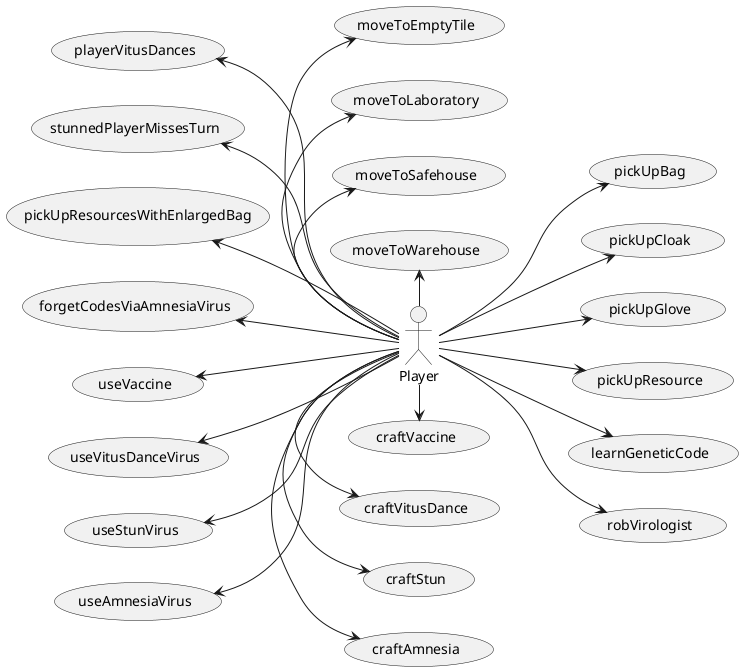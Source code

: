 @startuml
left to right direction
actor Player as P
'actor Controller as C

'kérdés mindegyikre: magadra vagy másra?
'van e más játékos a mezőn?
'kérdések counterimpactben: van e azon, akin alkalmazták, cloak, glove vagy vaccine
(useAmnesiaVirus) as uAv
(useStunVirus) as uSv
(useVitusDanceVirus) as uVdv
(useVaccine) as uV

/' Vírusokat craftol (szerintem nem kell mindegyiket külön)'/
(craftVaccine) as cV
(craftVitusDance) as cVd
(craftAmnesia) as cA
(craftStun) as cS

/' Mező típusokra lép '/
(pickUpBag) as pB
(pickUpCloak) as pC
(pickUpGlove) as pG
(pickUpResource) as pRES
(learnGeneticCode)  as lGC

(moveToWarehouse) as mWh
(moveToSafehouse) as mSh
(moveToLaboratory) as mL
(moveToEmptyTile) as mEt

(forgetCodesViaAmnesiaVirus) as fcvav
(pickUpResourcesWithEnlargedBag) as purweb
(stunnedPlayerMissesTurn) as spmt
(playerVitusDances) as pvd

/' Scenes '/
(robVirologist) as rv

P -left-> mWh
P -left-> mSh
P -left-> mL
P -left-> mEt

P -up-> uAv
P -up-> uSv
P -up-> uVdv
P -up-> uV

P -up-> fcvav
P -up-> purweb
P -up-> spmt
P -up-> pvd

P -right-> cA
P -right-> cS
P -right-> cVd
P -right-> cV

P -down-> rv
P -down-> pG
P -down-> pC
P -down-> pB
P -down-> lGC
P -down-> pRES

/' Controller test-cases '/

'(createMap) as cM
'(nextRound) as nR
'
'C --> cM
'C --> nR

@enduml